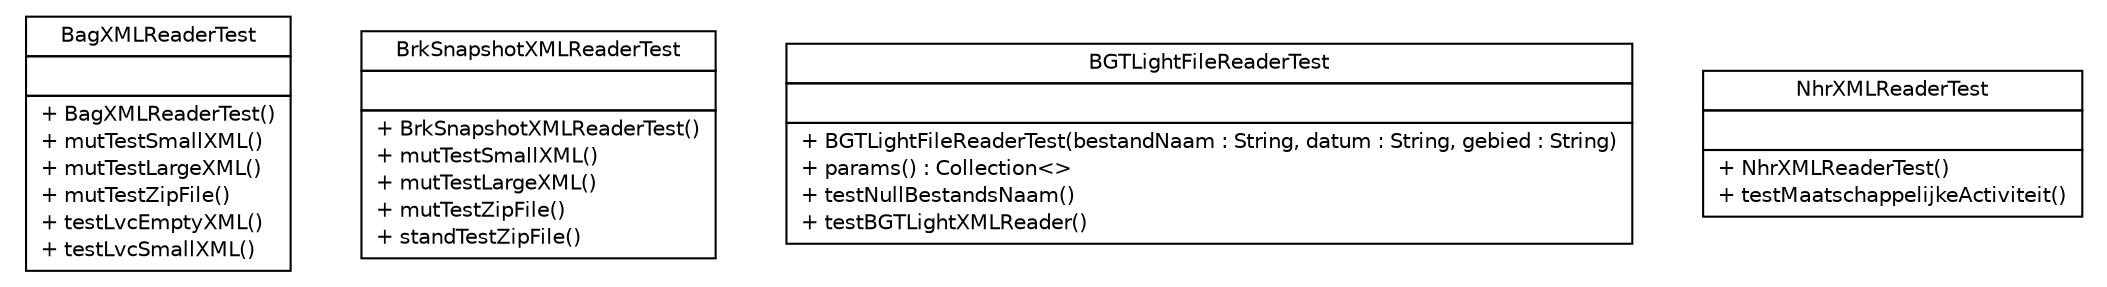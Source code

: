 #!/usr/local/bin/dot
#
# Class diagram 
# Generated by UMLGraph version R5_6-24-gf6e263 (http://www.umlgraph.org/)
#

digraph G {
	edge [fontname="Helvetica",fontsize=10,labelfontname="Helvetica",labelfontsize=10];
	node [fontname="Helvetica",fontsize=10,shape=plaintext];
	nodesep=0.25;
	ranksep=0.5;
	// nl.b3p.brmo.loader.xml.BagXMLReaderTest
	c19 [label=<<table title="nl.b3p.brmo.loader.xml.BagXMLReaderTest" border="0" cellborder="1" cellspacing="0" cellpadding="2" port="p" href="./BagXMLReaderTest.html">
		<tr><td><table border="0" cellspacing="0" cellpadding="1">
<tr><td align="center" balign="center"> BagXMLReaderTest </td></tr>
		</table></td></tr>
		<tr><td><table border="0" cellspacing="0" cellpadding="1">
<tr><td align="left" balign="left">  </td></tr>
		</table></td></tr>
		<tr><td><table border="0" cellspacing="0" cellpadding="1">
<tr><td align="left" balign="left"> + BagXMLReaderTest() </td></tr>
<tr><td align="left" balign="left"> + mutTestSmallXML() </td></tr>
<tr><td align="left" balign="left"> + mutTestLargeXML() </td></tr>
<tr><td align="left" balign="left"> + mutTestZipFile() </td></tr>
<tr><td align="left" balign="left"> + testLvcEmptyXML() </td></tr>
<tr><td align="left" balign="left"> + testLvcSmallXML() </td></tr>
		</table></td></tr>
		</table>>, URL="./BagXMLReaderTest.html", fontname="Helvetica", fontcolor="black", fontsize=10.0];
	// nl.b3p.brmo.loader.xml.BrkSnapshotXMLReaderTest
	c20 [label=<<table title="nl.b3p.brmo.loader.xml.BrkSnapshotXMLReaderTest" border="0" cellborder="1" cellspacing="0" cellpadding="2" port="p" href="./BrkSnapshotXMLReaderTest.html">
		<tr><td><table border="0" cellspacing="0" cellpadding="1">
<tr><td align="center" balign="center"> BrkSnapshotXMLReaderTest </td></tr>
		</table></td></tr>
		<tr><td><table border="0" cellspacing="0" cellpadding="1">
<tr><td align="left" balign="left">  </td></tr>
		</table></td></tr>
		<tr><td><table border="0" cellspacing="0" cellpadding="1">
<tr><td align="left" balign="left"> + BrkSnapshotXMLReaderTest() </td></tr>
<tr><td align="left" balign="left"> + mutTestSmallXML() </td></tr>
<tr><td align="left" balign="left"> + mutTestLargeXML() </td></tr>
<tr><td align="left" balign="left"> + mutTestZipFile() </td></tr>
<tr><td align="left" balign="left"> + standTestZipFile() </td></tr>
		</table></td></tr>
		</table>>, URL="./BrkSnapshotXMLReaderTest.html", fontname="Helvetica", fontcolor="black", fontsize=10.0];
	// nl.b3p.brmo.loader.xml.BGTLightFileReaderTest
	c21 [label=<<table title="nl.b3p.brmo.loader.xml.BGTLightFileReaderTest" border="0" cellborder="1" cellspacing="0" cellpadding="2" port="p" href="./BGTLightFileReaderTest.html">
		<tr><td><table border="0" cellspacing="0" cellpadding="1">
<tr><td align="center" balign="center"> BGTLightFileReaderTest </td></tr>
		</table></td></tr>
		<tr><td><table border="0" cellspacing="0" cellpadding="1">
<tr><td align="left" balign="left">  </td></tr>
		</table></td></tr>
		<tr><td><table border="0" cellspacing="0" cellpadding="1">
<tr><td align="left" balign="left"> + BGTLightFileReaderTest(bestandNaam : String, datum : String, gebied : String) </td></tr>
<tr><td align="left" balign="left"> + params() : Collection&lt;&gt; </td></tr>
<tr><td align="left" balign="left"> + testNullBestandsNaam() </td></tr>
<tr><td align="left" balign="left"> + testBGTLightXMLReader() </td></tr>
		</table></td></tr>
		</table>>, URL="./BGTLightFileReaderTest.html", fontname="Helvetica", fontcolor="black", fontsize=10.0];
	// nl.b3p.brmo.loader.xml.NhrXMLReaderTest
	c22 [label=<<table title="nl.b3p.brmo.loader.xml.NhrXMLReaderTest" border="0" cellborder="1" cellspacing="0" cellpadding="2" port="p" href="./NhrXMLReaderTest.html">
		<tr><td><table border="0" cellspacing="0" cellpadding="1">
<tr><td align="center" balign="center"> NhrXMLReaderTest </td></tr>
		</table></td></tr>
		<tr><td><table border="0" cellspacing="0" cellpadding="1">
<tr><td align="left" balign="left">  </td></tr>
		</table></td></tr>
		<tr><td><table border="0" cellspacing="0" cellpadding="1">
<tr><td align="left" balign="left"> + NhrXMLReaderTest() </td></tr>
<tr><td align="left" balign="left"> + testMaatschappelijkeActiviteit() </td></tr>
		</table></td></tr>
		</table>>, URL="./NhrXMLReaderTest.html", fontname="Helvetica", fontcolor="black", fontsize=10.0];
}

